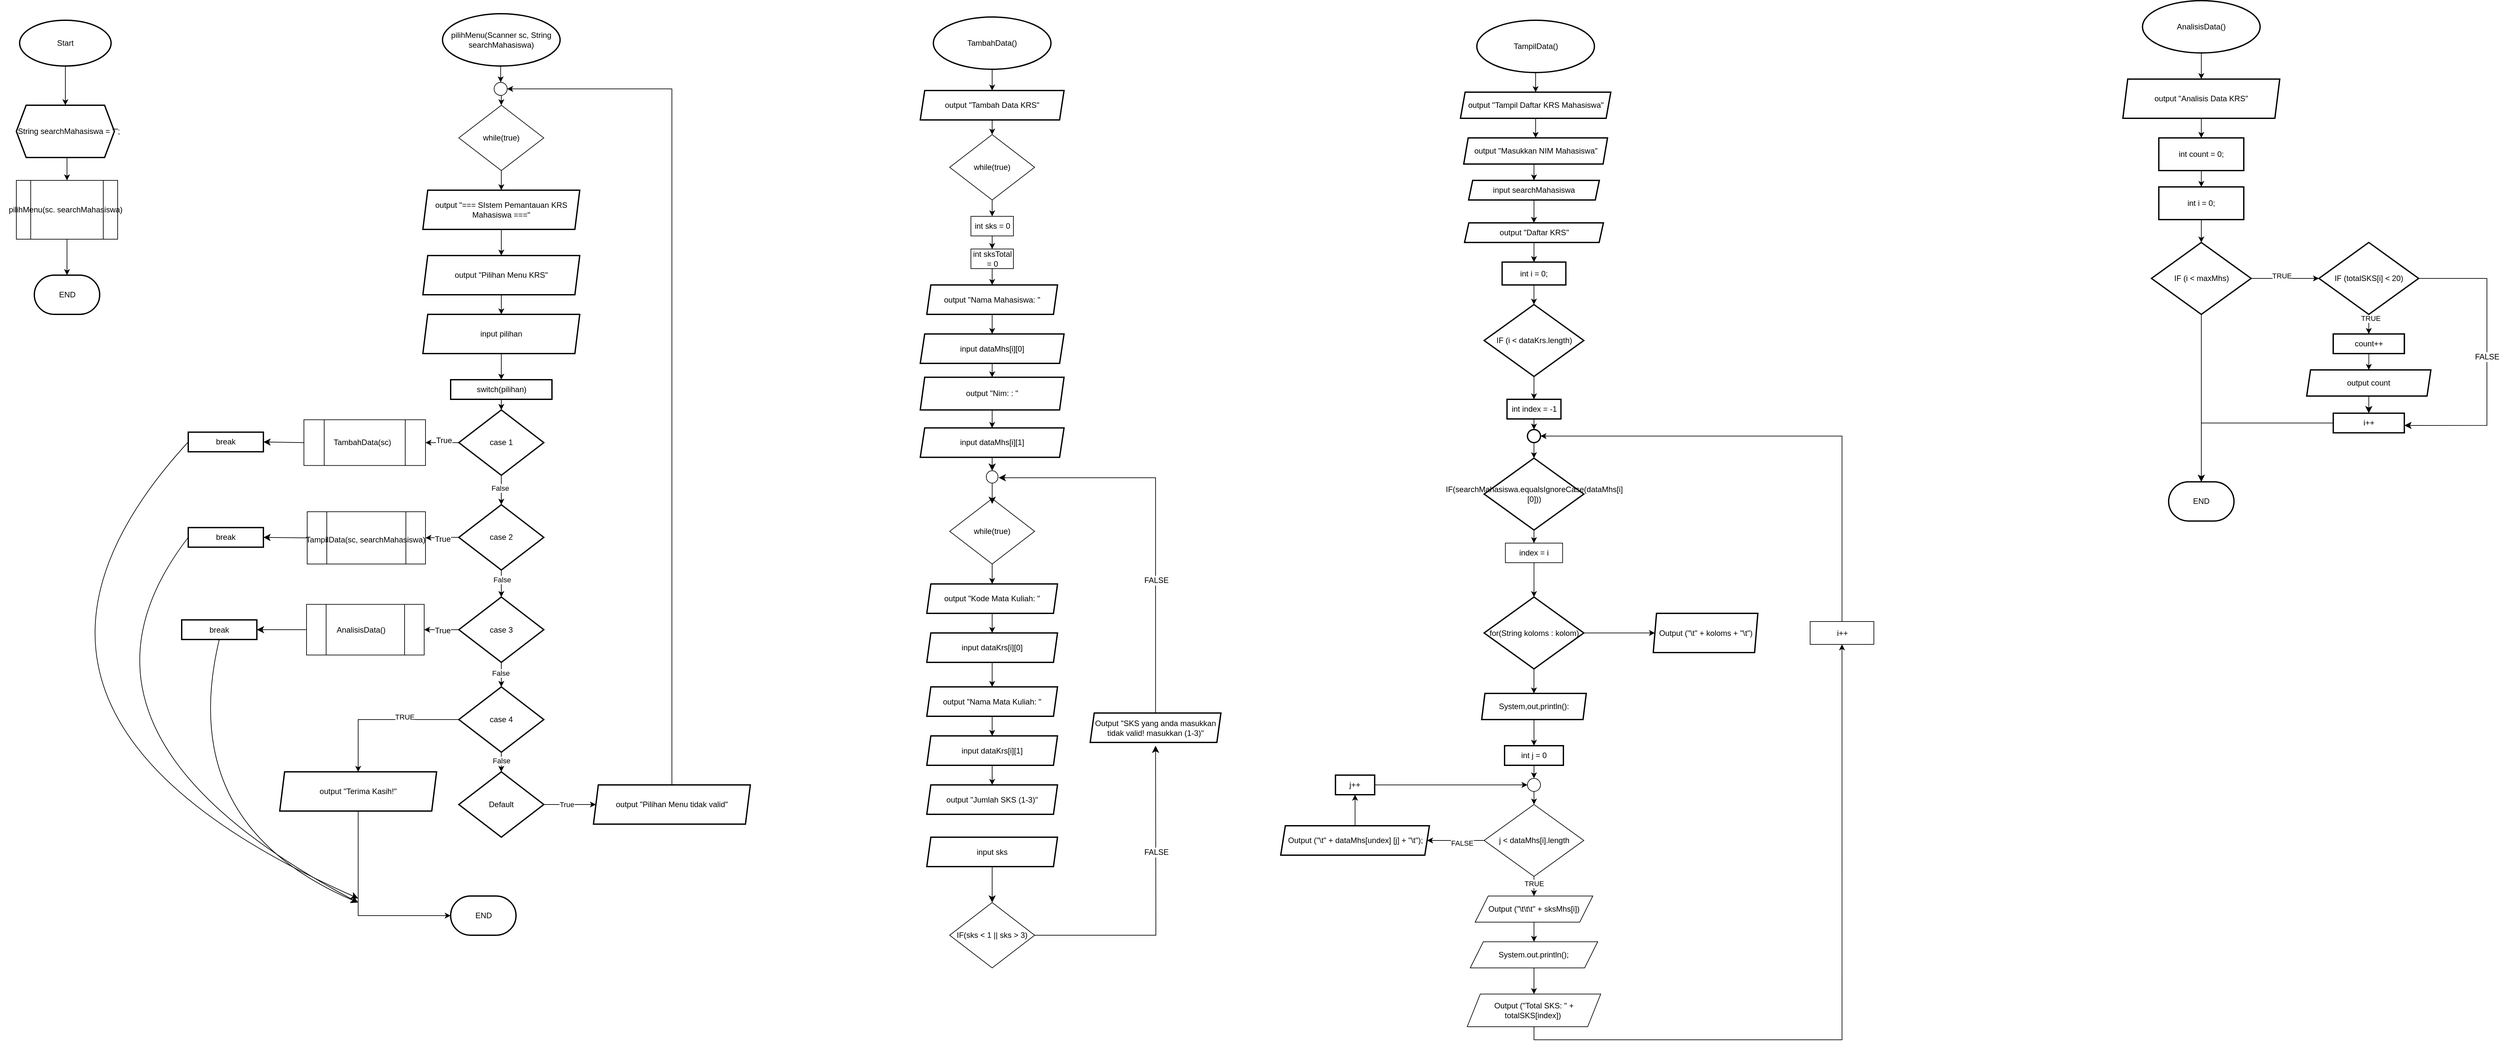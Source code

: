 <mxfile version="25.0.3" pages="2">
  <diagram name="Page-1" id="WmWwFpZ_iw0O8V5TmGVm">
    <mxGraphModel dx="873" dy="1917" grid="1" gridSize="10" guides="1" tooltips="1" connect="1" arrows="1" fold="1" page="1" pageScale="1" pageWidth="4681" pageHeight="3300" math="0" shadow="0">
      <root>
        <mxCell id="0" />
        <mxCell id="1" parent="0" />
        <mxCell id="MVi8cVUKgiiV1papQBs0-2" value="pilihMenu(Scanner sc, String searchMahasiswa)" style="strokeWidth=2;html=1;shape=mxgraph.flowchart.start_1;whiteSpace=wrap;" parent="1" vertex="1">
          <mxGeometry x="1319" y="140" width="180" height="80" as="geometry" />
        </mxCell>
        <mxCell id="9UBLBmkFSBw5mUVlvuhj-89" value="" style="edgeStyle=orthogonalEdgeStyle;rounded=0;orthogonalLoop=1;jettySize=auto;html=1;" parent="1" source="MVi8cVUKgiiV1papQBs0-4" target="MVi8cVUKgiiV1papQBs0-48" edge="1">
          <mxGeometry relative="1" as="geometry" />
        </mxCell>
        <mxCell id="MVi8cVUKgiiV1papQBs0-4" value="TambahData()" style="strokeWidth=2;html=1;shape=mxgraph.flowchart.start_1;whiteSpace=wrap;" parent="1" vertex="1">
          <mxGeometry x="2070" y="145" width="180" height="80" as="geometry" />
        </mxCell>
        <mxCell id="MVi8cVUKgiiV1papQBs0-5" style="edgeStyle=orthogonalEdgeStyle;rounded=0;orthogonalLoop=1;jettySize=auto;html=1;exitX=0.5;exitY=1;exitDx=0;exitDy=0;entryX=0.5;entryY=0;entryDx=0;entryDy=0;" parent="1" source="MVi8cVUKgiiV1papQBs0-6" target="MVi8cVUKgiiV1papQBs0-8" edge="1">
          <mxGeometry relative="1" as="geometry" />
        </mxCell>
        <mxCell id="MVi8cVUKgiiV1papQBs0-6" value="while(true)" style="rhombus;whiteSpace=wrap;html=1;" parent="1" vertex="1">
          <mxGeometry x="1344" y="280" width="130" height="100" as="geometry" />
        </mxCell>
        <mxCell id="MVi8cVUKgiiV1papQBs0-7" style="edgeStyle=orthogonalEdgeStyle;rounded=0;orthogonalLoop=1;jettySize=auto;html=1;exitX=0.5;exitY=1;exitDx=0;exitDy=0;entryX=0.5;entryY=0;entryDx=0;entryDy=0;" parent="1" source="MVi8cVUKgiiV1papQBs0-8" target="MVi8cVUKgiiV1papQBs0-10" edge="1">
          <mxGeometry relative="1" as="geometry" />
        </mxCell>
        <mxCell id="MVi8cVUKgiiV1papQBs0-8" value="output &quot;=== SIstem Pemantauan KRS Mahasiswa ===&quot;" style="shape=parallelogram;html=1;strokeWidth=2;perimeter=parallelogramPerimeter;whiteSpace=wrap;rounded=1;arcSize=0;size=0.031;" parent="1" vertex="1">
          <mxGeometry x="1289" y="410" width="240" height="60" as="geometry" />
        </mxCell>
        <mxCell id="MVi8cVUKgiiV1papQBs0-9" style="edgeStyle=orthogonalEdgeStyle;rounded=0;orthogonalLoop=1;jettySize=auto;html=1;exitX=0.5;exitY=1;exitDx=0;exitDy=0;entryX=0.5;entryY=0;entryDx=0;entryDy=0;" parent="1" source="MVi8cVUKgiiV1papQBs0-10" target="MVi8cVUKgiiV1papQBs0-12" edge="1">
          <mxGeometry relative="1" as="geometry" />
        </mxCell>
        <mxCell id="MVi8cVUKgiiV1papQBs0-10" value="output &quot;Pilihan Menu KRS&quot;" style="shape=parallelogram;html=1;strokeWidth=2;perimeter=parallelogramPerimeter;whiteSpace=wrap;rounded=1;arcSize=0;size=0.031;" parent="1" vertex="1">
          <mxGeometry x="1289" y="510" width="240" height="60" as="geometry" />
        </mxCell>
        <mxCell id="MVi8cVUKgiiV1papQBs0-11" style="edgeStyle=orthogonalEdgeStyle;rounded=0;orthogonalLoop=1;jettySize=auto;html=1;exitX=0.5;exitY=1;exitDx=0;exitDy=0;entryX=0.5;entryY=0;entryDx=0;entryDy=0;" parent="1" source="MVi8cVUKgiiV1papQBs0-12" target="MVi8cVUKgiiV1papQBs0-14" edge="1">
          <mxGeometry relative="1" as="geometry" />
        </mxCell>
        <mxCell id="MVi8cVUKgiiV1papQBs0-12" value="input pilihan" style="shape=parallelogram;html=1;strokeWidth=2;perimeter=parallelogramPerimeter;whiteSpace=wrap;rounded=1;arcSize=0;size=0.031;" parent="1" vertex="1">
          <mxGeometry x="1289" y="600" width="240" height="60" as="geometry" />
        </mxCell>
        <mxCell id="MVi8cVUKgiiV1papQBs0-13" style="edgeStyle=orthogonalEdgeStyle;rounded=0;orthogonalLoop=1;jettySize=auto;html=1;exitX=0.5;exitY=1;exitDx=0;exitDy=0;entryX=0.5;entryY=0;entryDx=0;entryDy=0;" parent="1" source="MVi8cVUKgiiV1papQBs0-14" target="MVi8cVUKgiiV1papQBs0-19" edge="1">
          <mxGeometry relative="1" as="geometry" />
        </mxCell>
        <mxCell id="MVi8cVUKgiiV1papQBs0-14" value="switch(pilihan)" style="shape=parallelogram;html=1;strokeWidth=2;perimeter=parallelogramPerimeter;whiteSpace=wrap;rounded=1;arcSize=0;size=0;" parent="1" vertex="1">
          <mxGeometry x="1331.5" y="700" width="155" height="30" as="geometry" />
        </mxCell>
        <mxCell id="MVi8cVUKgiiV1papQBs0-15" style="edgeStyle=orthogonalEdgeStyle;rounded=0;orthogonalLoop=1;jettySize=auto;html=1;exitX=0.5;exitY=1;exitDx=0;exitDy=0;entryX=0.5;entryY=0;entryDx=0;entryDy=0;" parent="1" source="MVi8cVUKgiiV1papQBs0-19" target="MVi8cVUKgiiV1papQBs0-24" edge="1">
          <mxGeometry relative="1" as="geometry" />
        </mxCell>
        <mxCell id="MVi8cVUKgiiV1papQBs0-16" value="False" style="edgeLabel;html=1;align=center;verticalAlign=middle;resizable=0;points=[];" parent="MVi8cVUKgiiV1papQBs0-15" vertex="1" connectable="0">
          <mxGeometry x="-0.095" y="-2" relative="1" as="geometry">
            <mxPoint y="-1" as="offset" />
          </mxGeometry>
        </mxCell>
        <mxCell id="An7cOaeQkfelgaiPVGqu-54" style="edgeStyle=orthogonalEdgeStyle;rounded=0;orthogonalLoop=1;jettySize=auto;html=1;exitX=0;exitY=0.5;exitDx=0;exitDy=0;entryX=1;entryY=0.5;entryDx=0;entryDy=0;" parent="1" source="MVi8cVUKgiiV1papQBs0-19" target="MVi8cVUKgiiV1papQBs0-37" edge="1">
          <mxGeometry relative="1" as="geometry" />
        </mxCell>
        <mxCell id="SnavFXWCy11FegL9XH4y-15" value="True" style="edgeLabel;html=1;align=center;verticalAlign=middle;resizable=0;points=[];fontSize=12;" vertex="1" connectable="0" parent="An7cOaeQkfelgaiPVGqu-54">
          <mxGeometry x="-0.087" y="-4" relative="1" as="geometry">
            <mxPoint as="offset" />
          </mxGeometry>
        </mxCell>
        <mxCell id="MVi8cVUKgiiV1papQBs0-19" value="case 1" style="strokeWidth=2;rhombus;whiteSpace=wrap;html=1;" parent="1" vertex="1">
          <mxGeometry x="1344" y="746.25" width="130" height="100" as="geometry" />
        </mxCell>
        <mxCell id="MVi8cVUKgiiV1papQBs0-20" style="edgeStyle=orthogonalEdgeStyle;rounded=0;orthogonalLoop=1;jettySize=auto;html=1;exitX=0.5;exitY=1;exitDx=0;exitDy=0;entryX=0.5;entryY=0;entryDx=0;entryDy=0;" parent="1" source="MVi8cVUKgiiV1papQBs0-24" target="MVi8cVUKgiiV1papQBs0-29" edge="1">
          <mxGeometry relative="1" as="geometry" />
        </mxCell>
        <mxCell id="MVi8cVUKgiiV1papQBs0-21" value="False" style="edgeLabel;html=1;align=center;verticalAlign=middle;resizable=0;points=[];" parent="MVi8cVUKgiiV1papQBs0-20" vertex="1" connectable="0">
          <mxGeometry x="-0.381" y="1" relative="1" as="geometry">
            <mxPoint y="1" as="offset" />
          </mxGeometry>
        </mxCell>
        <mxCell id="An7cOaeQkfelgaiPVGqu-53" style="edgeStyle=orthogonalEdgeStyle;rounded=0;orthogonalLoop=1;jettySize=auto;html=1;exitX=0;exitY=0.5;exitDx=0;exitDy=0;entryX=1;entryY=0.5;entryDx=0;entryDy=0;" parent="1" source="MVi8cVUKgiiV1papQBs0-24" target="MVi8cVUKgiiV1papQBs0-38" edge="1">
          <mxGeometry relative="1" as="geometry" />
        </mxCell>
        <mxCell id="SnavFXWCy11FegL9XH4y-13" value="True" style="edgeLabel;html=1;align=center;verticalAlign=middle;resizable=0;points=[];fontSize=12;" vertex="1" connectable="0" parent="An7cOaeQkfelgaiPVGqu-53">
          <mxGeometry x="0.027" y="2" relative="1" as="geometry">
            <mxPoint x="1" as="offset" />
          </mxGeometry>
        </mxCell>
        <mxCell id="MVi8cVUKgiiV1papQBs0-24" value="case 2" style="strokeWidth=2;rhombus;whiteSpace=wrap;html=1;" parent="1" vertex="1">
          <mxGeometry x="1344" y="891.25" width="130" height="100" as="geometry" />
        </mxCell>
        <mxCell id="MVi8cVUKgiiV1papQBs0-25" style="edgeStyle=orthogonalEdgeStyle;rounded=0;orthogonalLoop=1;jettySize=auto;html=1;exitX=0.5;exitY=1;exitDx=0;exitDy=0;entryX=0.5;entryY=0;entryDx=0;entryDy=0;" parent="1" source="MVi8cVUKgiiV1papQBs0-29" target="MVi8cVUKgiiV1papQBs0-33" edge="1">
          <mxGeometry relative="1" as="geometry" />
        </mxCell>
        <mxCell id="MVi8cVUKgiiV1papQBs0-26" value="False" style="edgeLabel;html=1;align=center;verticalAlign=middle;resizable=0;points=[];" parent="MVi8cVUKgiiV1papQBs0-25" vertex="1" connectable="0">
          <mxGeometry x="-0.122" y="-1" relative="1" as="geometry">
            <mxPoint as="offset" />
          </mxGeometry>
        </mxCell>
        <mxCell id="An7cOaeQkfelgaiPVGqu-52" style="edgeStyle=orthogonalEdgeStyle;rounded=0;orthogonalLoop=1;jettySize=auto;html=1;exitX=0;exitY=0.5;exitDx=0;exitDy=0;entryX=1;entryY=0.5;entryDx=0;entryDy=0;" parent="1" source="MVi8cVUKgiiV1papQBs0-29" target="MVi8cVUKgiiV1papQBs0-39" edge="1">
          <mxGeometry relative="1" as="geometry" />
        </mxCell>
        <mxCell id="SnavFXWCy11FegL9XH4y-14" value="True" style="edgeLabel;html=1;align=center;verticalAlign=middle;resizable=0;points=[];fontSize=12;" vertex="1" connectable="0" parent="An7cOaeQkfelgaiPVGqu-52">
          <mxGeometry x="-0.066" y="1" relative="1" as="geometry">
            <mxPoint as="offset" />
          </mxGeometry>
        </mxCell>
        <mxCell id="MVi8cVUKgiiV1papQBs0-29" value="case 3" style="strokeWidth=2;rhombus;whiteSpace=wrap;html=1;" parent="1" vertex="1">
          <mxGeometry x="1344" y="1032.5" width="130" height="100" as="geometry" />
        </mxCell>
        <mxCell id="MVi8cVUKgiiV1papQBs0-30" style="edgeStyle=orthogonalEdgeStyle;rounded=0;orthogonalLoop=1;jettySize=auto;html=1;exitX=0.5;exitY=1;exitDx=0;exitDy=0;entryX=0.5;entryY=0;entryDx=0;entryDy=0;" parent="1" source="MVi8cVUKgiiV1papQBs0-33" target="MVi8cVUKgiiV1papQBs0-36" edge="1">
          <mxGeometry relative="1" as="geometry" />
        </mxCell>
        <mxCell id="MVi8cVUKgiiV1papQBs0-31" value="False" style="edgeLabel;html=1;align=center;verticalAlign=middle;resizable=0;points=[];" parent="MVi8cVUKgiiV1papQBs0-30" vertex="1" connectable="0">
          <mxGeometry x="-0.149" relative="1" as="geometry">
            <mxPoint as="offset" />
          </mxGeometry>
        </mxCell>
        <mxCell id="MVi8cVUKgiiV1papQBs0-32" style="edgeStyle=orthogonalEdgeStyle;rounded=0;orthogonalLoop=1;jettySize=auto;html=1;exitX=0;exitY=0.5;exitDx=0;exitDy=0;entryX=0.5;entryY=0;entryDx=0;entryDy=0;" parent="1" source="MVi8cVUKgiiV1papQBs0-33" target="MVi8cVUKgiiV1papQBs0-44" edge="1">
          <mxGeometry relative="1" as="geometry" />
        </mxCell>
        <mxCell id="An7cOaeQkfelgaiPVGqu-37" value="TRUE" style="edgeLabel;html=1;align=center;verticalAlign=middle;resizable=0;points=[];" parent="MVi8cVUKgiiV1papQBs0-32" vertex="1" connectable="0">
          <mxGeometry x="-0.288" y="-4" relative="1" as="geometry">
            <mxPoint as="offset" />
          </mxGeometry>
        </mxCell>
        <mxCell id="MVi8cVUKgiiV1papQBs0-33" value="case 4" style="strokeWidth=2;rhombus;whiteSpace=wrap;html=1;" parent="1" vertex="1">
          <mxGeometry x="1344" y="1170" width="130" height="100" as="geometry" />
        </mxCell>
        <mxCell id="MVi8cVUKgiiV1papQBs0-34" value="" style="edgeStyle=orthogonalEdgeStyle;rounded=0;orthogonalLoop=1;jettySize=auto;html=1;" parent="1" source="MVi8cVUKgiiV1papQBs0-36" target="MVi8cVUKgiiV1papQBs0-46" edge="1">
          <mxGeometry relative="1" as="geometry" />
        </mxCell>
        <mxCell id="MVi8cVUKgiiV1papQBs0-35" value="True" style="edgeLabel;html=1;align=center;verticalAlign=middle;resizable=0;points=[];" parent="MVi8cVUKgiiV1papQBs0-34" vertex="1" connectable="0">
          <mxGeometry x="-0.097" relative="1" as="geometry">
            <mxPoint x="-1" as="offset" />
          </mxGeometry>
        </mxCell>
        <mxCell id="MVi8cVUKgiiV1papQBs0-36" value="Default" style="strokeWidth=2;rhombus;whiteSpace=wrap;html=1;" parent="1" vertex="1">
          <mxGeometry x="1344" y="1300" width="130" height="100" as="geometry" />
        </mxCell>
        <mxCell id="SnavFXWCy11FegL9XH4y-7" style="edgeStyle=none;curved=1;rounded=0;orthogonalLoop=1;jettySize=auto;html=1;exitX=0;exitY=0.5;exitDx=0;exitDy=0;entryX=1;entryY=0.5;entryDx=0;entryDy=0;fontSize=12;startSize=8;endSize=8;" edge="1" parent="1" source="MVi8cVUKgiiV1papQBs0-37" target="SnavFXWCy11FegL9XH4y-1">
          <mxGeometry relative="1" as="geometry" />
        </mxCell>
        <mxCell id="MVi8cVUKgiiV1papQBs0-37" value="" style="verticalLabelPosition=bottom;verticalAlign=top;html=1;shape=process;whiteSpace=wrap;rounded=1;size=0.167;arcSize=0;" parent="1" vertex="1">
          <mxGeometry x="1107" y="761.25" width="186" height="70" as="geometry" />
        </mxCell>
        <mxCell id="SnavFXWCy11FegL9XH4y-6" style="edgeStyle=none;curved=1;rounded=0;orthogonalLoop=1;jettySize=auto;html=1;exitX=0;exitY=0.5;exitDx=0;exitDy=0;entryX=1;entryY=0.5;entryDx=0;entryDy=0;fontSize=12;startSize=8;endSize=8;" edge="1" parent="1" source="MVi8cVUKgiiV1papQBs0-38" target="SnavFXWCy11FegL9XH4y-2">
          <mxGeometry relative="1" as="geometry" />
        </mxCell>
        <mxCell id="MVi8cVUKgiiV1papQBs0-38" value="" style="verticalLabelPosition=bottom;verticalAlign=top;html=1;shape=process;whiteSpace=wrap;rounded=1;size=0.167;arcSize=0;" parent="1" vertex="1">
          <mxGeometry x="1112" y="902" width="181" height="80" as="geometry" />
        </mxCell>
        <mxCell id="SnavFXWCy11FegL9XH4y-8" style="edgeStyle=none;curved=1;rounded=0;orthogonalLoop=1;jettySize=auto;html=1;exitX=0;exitY=0.5;exitDx=0;exitDy=0;entryX=1;entryY=0.5;entryDx=0;entryDy=0;fontSize=12;startSize=8;endSize=8;" edge="1" parent="1" source="MVi8cVUKgiiV1papQBs0-39" target="SnavFXWCy11FegL9XH4y-3">
          <mxGeometry relative="1" as="geometry" />
        </mxCell>
        <mxCell id="MVi8cVUKgiiV1papQBs0-39" value="" style="verticalLabelPosition=bottom;verticalAlign=top;html=1;shape=process;whiteSpace=wrap;rounded=1;size=0.167;arcSize=0;" parent="1" vertex="1">
          <mxGeometry x="1111" y="1043.75" width="180" height="77.5" as="geometry" />
        </mxCell>
        <mxCell id="MVi8cVUKgiiV1papQBs0-40" value="END" style="strokeWidth=2;html=1;shape=mxgraph.flowchart.terminator;whiteSpace=wrap;" parent="1" vertex="1">
          <mxGeometry x="1331.5" y="1490" width="100" height="60" as="geometry" />
        </mxCell>
        <mxCell id="MVi8cVUKgiiV1papQBs0-41" value="TambahData(sc)" style="text;html=1;align=center;verticalAlign=middle;resizable=0;points=[];autosize=1;strokeColor=none;fillColor=none;" parent="1" vertex="1">
          <mxGeometry x="1141" y="781.25" width="110" height="30" as="geometry" />
        </mxCell>
        <mxCell id="MVi8cVUKgiiV1papQBs0-42" value="TampilData(sc, searchMahasiswa)" style="text;html=1;align=center;verticalAlign=middle;resizable=0;points=[];autosize=1;strokeColor=none;fillColor=none;" parent="1" vertex="1">
          <mxGeometry x="1096" y="930" width="210" height="30" as="geometry" />
        </mxCell>
        <mxCell id="MVi8cVUKgiiV1papQBs0-43" value="AnalisisData()" style="text;html=1;align=center;verticalAlign=middle;resizable=0;points=[];autosize=1;strokeColor=none;fillColor=none;" parent="1" vertex="1">
          <mxGeometry x="1144" y="1067.5" width="100" height="30" as="geometry" />
        </mxCell>
        <mxCell id="MVi8cVUKgiiV1papQBs0-44" value="output &quot;Terima Kasih!&quot;" style="shape=parallelogram;html=1;strokeWidth=2;perimeter=parallelogramPerimeter;whiteSpace=wrap;rounded=1;arcSize=0;size=0.031;" parent="1" vertex="1">
          <mxGeometry x="1070" y="1300" width="240" height="60" as="geometry" />
        </mxCell>
        <mxCell id="MVi8cVUKgiiV1papQBs0-45" style="edgeStyle=orthogonalEdgeStyle;rounded=0;orthogonalLoop=1;jettySize=auto;html=1;exitX=0.5;exitY=1;exitDx=0;exitDy=0;entryX=0;entryY=0.5;entryDx=0;entryDy=0;entryPerimeter=0;" parent="1" source="MVi8cVUKgiiV1papQBs0-44" target="MVi8cVUKgiiV1papQBs0-40" edge="1">
          <mxGeometry relative="1" as="geometry" />
        </mxCell>
        <mxCell id="MVi8cVUKgiiV1papQBs0-46" value="output &quot;Pilihan Menu tidak valid&quot;" style="shape=parallelogram;html=1;strokeWidth=2;perimeter=parallelogramPerimeter;whiteSpace=wrap;rounded=1;arcSize=0;size=0.031;" parent="1" vertex="1">
          <mxGeometry x="1550" y="1320" width="240" height="60" as="geometry" />
        </mxCell>
        <mxCell id="9UBLBmkFSBw5mUVlvuhj-90" style="edgeStyle=orthogonalEdgeStyle;rounded=0;orthogonalLoop=1;jettySize=auto;html=1;entryX=0.5;entryY=0;entryDx=0;entryDy=0;" parent="1" source="MVi8cVUKgiiV1papQBs0-48" target="MVi8cVUKgiiV1papQBs0-50" edge="1">
          <mxGeometry relative="1" as="geometry" />
        </mxCell>
        <mxCell id="MVi8cVUKgiiV1papQBs0-48" value="output &quot;Tambah Data KRS&quot;" style="shape=parallelogram;html=1;strokeWidth=2;perimeter=parallelogramPerimeter;whiteSpace=wrap;rounded=1;arcSize=0;size=0.031;" parent="1" vertex="1">
          <mxGeometry x="2050" y="257.5" width="220" height="45" as="geometry" />
        </mxCell>
        <mxCell id="An7cOaeQkfelgaiPVGqu-2" value="" style="edgeStyle=orthogonalEdgeStyle;rounded=0;orthogonalLoop=1;jettySize=auto;html=1;" parent="1" source="MVi8cVUKgiiV1papQBs0-50" target="An7cOaeQkfelgaiPVGqu-1" edge="1">
          <mxGeometry relative="1" as="geometry" />
        </mxCell>
        <mxCell id="MVi8cVUKgiiV1papQBs0-50" value="while(true)" style="rhombus;whiteSpace=wrap;html=1;" parent="1" vertex="1">
          <mxGeometry x="2095" y="325" width="130" height="100" as="geometry" />
        </mxCell>
        <mxCell id="MVi8cVUKgiiV1papQBs0-52" value="" style="edgeStyle=orthogonalEdgeStyle;rounded=0;orthogonalLoop=1;jettySize=auto;html=1;" parent="1" source="MVi8cVUKgiiV1papQBs0-53" target="MVi8cVUKgiiV1papQBs0-77" edge="1">
          <mxGeometry relative="1" as="geometry" />
        </mxCell>
        <mxCell id="MVi8cVUKgiiV1papQBs0-53" value="TampilData()" style="strokeWidth=2;html=1;shape=mxgraph.flowchart.start_1;whiteSpace=wrap;" parent="1" vertex="1">
          <mxGeometry x="2901.5" y="150" width="180" height="80" as="geometry" />
        </mxCell>
        <mxCell id="MVi8cVUKgiiV1papQBs0-54" value="" style="edgeStyle=orthogonalEdgeStyle;rounded=0;orthogonalLoop=1;jettySize=auto;html=1;" parent="1" source="MVi8cVUKgiiV1papQBs0-55" target="MVi8cVUKgiiV1papQBs0-57" edge="1">
          <mxGeometry relative="1" as="geometry" />
        </mxCell>
        <mxCell id="MVi8cVUKgiiV1papQBs0-55" value="AnalisisData()" style="strokeWidth=2;html=1;shape=mxgraph.flowchart.start_1;whiteSpace=wrap;" parent="1" vertex="1">
          <mxGeometry x="3920" y="120" width="180" height="80" as="geometry" />
        </mxCell>
        <mxCell id="MVi8cVUKgiiV1papQBs0-56" style="edgeStyle=orthogonalEdgeStyle;rounded=0;orthogonalLoop=1;jettySize=auto;html=1;exitX=0.5;exitY=1;exitDx=0;exitDy=0;entryX=0.5;entryY=0;entryDx=0;entryDy=0;" parent="1" source="MVi8cVUKgiiV1papQBs0-57" target="MVi8cVUKgiiV1papQBs0-59" edge="1">
          <mxGeometry relative="1" as="geometry" />
        </mxCell>
        <mxCell id="MVi8cVUKgiiV1papQBs0-57" value="output &quot;Analisis Data KRS&quot;" style="shape=parallelogram;html=1;strokeWidth=2;perimeter=parallelogramPerimeter;whiteSpace=wrap;rounded=1;arcSize=0;size=0.031;" parent="1" vertex="1">
          <mxGeometry x="3890" y="240" width="240" height="60" as="geometry" />
        </mxCell>
        <mxCell id="MVi8cVUKgiiV1papQBs0-58" style="edgeStyle=orthogonalEdgeStyle;rounded=0;orthogonalLoop=1;jettySize=auto;html=1;exitX=0.5;exitY=1;exitDx=0;exitDy=0;entryX=0.5;entryY=0;entryDx=0;entryDy=0;" parent="1" source="MVi8cVUKgiiV1papQBs0-59" target="MVi8cVUKgiiV1papQBs0-61" edge="1">
          <mxGeometry relative="1" as="geometry" />
        </mxCell>
        <mxCell id="MVi8cVUKgiiV1papQBs0-59" value="int count = 0;" style="shape=parallelogram;html=1;strokeWidth=2;perimeter=parallelogramPerimeter;whiteSpace=wrap;rounded=1;arcSize=0;size=0;" parent="1" vertex="1">
          <mxGeometry x="3945" y="330" width="130" height="50" as="geometry" />
        </mxCell>
        <mxCell id="MVi8cVUKgiiV1papQBs0-60" style="edgeStyle=orthogonalEdgeStyle;rounded=0;orthogonalLoop=1;jettySize=auto;html=1;exitX=0.5;exitY=1;exitDx=0;exitDy=0;entryX=0.5;entryY=0;entryDx=0;entryDy=0;" parent="1" source="MVi8cVUKgiiV1papQBs0-61" target="MVi8cVUKgiiV1papQBs0-64" edge="1">
          <mxGeometry relative="1" as="geometry" />
        </mxCell>
        <mxCell id="MVi8cVUKgiiV1papQBs0-61" value="int i = 0;" style="shape=parallelogram;html=1;strokeWidth=2;perimeter=parallelogramPerimeter;whiteSpace=wrap;rounded=1;arcSize=0;size=0;" parent="1" vertex="1">
          <mxGeometry x="3945" y="405" width="130" height="50" as="geometry" />
        </mxCell>
        <mxCell id="MVi8cVUKgiiV1papQBs0-62" style="edgeStyle=orthogonalEdgeStyle;rounded=0;orthogonalLoop=1;jettySize=auto;html=1;exitX=1;exitY=0.5;exitDx=0;exitDy=0;entryX=0;entryY=0.5;entryDx=0;entryDy=0;" parent="1" source="MVi8cVUKgiiV1papQBs0-64" target="MVi8cVUKgiiV1papQBs0-69" edge="1">
          <mxGeometry relative="1" as="geometry" />
        </mxCell>
        <mxCell id="MVi8cVUKgiiV1papQBs0-63" value="TRUE" style="edgeLabel;html=1;align=center;verticalAlign=middle;resizable=0;points=[];" parent="MVi8cVUKgiiV1papQBs0-62" vertex="1" connectable="0">
          <mxGeometry x="-0.123" y="4" relative="1" as="geometry">
            <mxPoint x="1" as="offset" />
          </mxGeometry>
        </mxCell>
        <mxCell id="MVi8cVUKgiiV1papQBs0-64" value="IF (i &amp;lt; maxMhs)" style="strokeWidth=2;rhombus;whiteSpace=wrap;html=1;" parent="1" vertex="1">
          <mxGeometry x="3933.75" y="490" width="152.5" height="110" as="geometry" />
        </mxCell>
        <mxCell id="MVi8cVUKgiiV1papQBs0-65" style="edgeStyle=orthogonalEdgeStyle;rounded=0;orthogonalLoop=1;jettySize=auto;html=1;exitX=0.5;exitY=1;exitDx=0;exitDy=0;entryX=0.5;entryY=0;entryDx=0;entryDy=0;" parent="1" source="MVi8cVUKgiiV1papQBs0-69" target="MVi8cVUKgiiV1papQBs0-71" edge="1">
          <mxGeometry relative="1" as="geometry" />
        </mxCell>
        <mxCell id="MVi8cVUKgiiV1papQBs0-66" value="TRUE" style="edgeLabel;html=1;align=center;verticalAlign=middle;resizable=0;points=[];" parent="MVi8cVUKgiiV1papQBs0-65" vertex="1" connectable="0">
          <mxGeometry x="-0.6" y="2" relative="1" as="geometry">
            <mxPoint as="offset" />
          </mxGeometry>
        </mxCell>
        <mxCell id="MVi8cVUKgiiV1papQBs0-107" style="edgeStyle=orthogonalEdgeStyle;rounded=0;orthogonalLoop=1;jettySize=auto;html=1;exitX=1;exitY=0.5;exitDx=0;exitDy=0;entryX=1;entryY=0.75;entryDx=0;entryDy=0;fontSize=12;startSize=8;endSize=8;" parent="1" source="MVi8cVUKgiiV1papQBs0-69" edge="1">
          <mxGeometry relative="1" as="geometry">
            <mxPoint x="4342.5" y="541.19" as="sourcePoint" />
            <mxPoint x="4320.63" y="769.94" as="targetPoint" />
            <Array as="points">
              <mxPoint x="4447" y="545" />
              <mxPoint x="4447" y="770" />
            </Array>
          </mxGeometry>
        </mxCell>
        <mxCell id="MVi8cVUKgiiV1papQBs0-108" value="FALSE" style="edgeLabel;html=1;align=center;verticalAlign=middle;resizable=0;points=[];fontSize=12;" parent="MVi8cVUKgiiV1papQBs0-107" vertex="1" connectable="0">
          <mxGeometry x="-0.015" relative="1" as="geometry">
            <mxPoint as="offset" />
          </mxGeometry>
        </mxCell>
        <mxCell id="MVi8cVUKgiiV1papQBs0-69" value="IF (totalSKS[i] &amp;lt; 20)" style="strokeWidth=2;rhombus;whiteSpace=wrap;html=1;" parent="1" vertex="1">
          <mxGeometry x="4190" y="490" width="152.5" height="110" as="geometry" />
        </mxCell>
        <mxCell id="MVi8cVUKgiiV1papQBs0-70" value="" style="edgeStyle=orthogonalEdgeStyle;rounded=0;orthogonalLoop=1;jettySize=auto;html=1;" parent="1" source="MVi8cVUKgiiV1papQBs0-71" target="MVi8cVUKgiiV1papQBs0-73" edge="1">
          <mxGeometry relative="1" as="geometry" />
        </mxCell>
        <mxCell id="MVi8cVUKgiiV1papQBs0-71" value="count++" style="shape=parallelogram;html=1;strokeWidth=2;perimeter=parallelogramPerimeter;whiteSpace=wrap;rounded=1;arcSize=0;size=0;" parent="1" vertex="1">
          <mxGeometry x="4211.88" y="630" width="108.75" height="30" as="geometry" />
        </mxCell>
        <mxCell id="MVi8cVUKgiiV1papQBs0-93" style="edgeStyle=none;curved=1;rounded=0;orthogonalLoop=1;jettySize=auto;html=1;exitX=0.5;exitY=1;exitDx=0;exitDy=0;entryX=0.5;entryY=0;entryDx=0;entryDy=0;fontSize=12;startSize=8;endSize=8;" parent="1" source="MVi8cVUKgiiV1papQBs0-73" target="MVi8cVUKgiiV1papQBs0-92" edge="1">
          <mxGeometry relative="1" as="geometry" />
        </mxCell>
        <mxCell id="MVi8cVUKgiiV1papQBs0-73" value="output count" style="shape=parallelogram;html=1;strokeWidth=2;perimeter=parallelogramPerimeter;whiteSpace=wrap;rounded=1;arcSize=0;size=0.031;" parent="1" vertex="1">
          <mxGeometry x="4171.25" y="685" width="190" height="40" as="geometry" />
        </mxCell>
        <mxCell id="MVi8cVUKgiiV1papQBs0-74" value="END" style="strokeWidth=2;html=1;shape=mxgraph.flowchart.terminator;whiteSpace=wrap;" parent="1" vertex="1">
          <mxGeometry x="3960" y="856.25" width="100" height="60" as="geometry" />
        </mxCell>
        <mxCell id="MVi8cVUKgiiV1papQBs0-75" style="edgeStyle=orthogonalEdgeStyle;rounded=0;orthogonalLoop=1;jettySize=auto;html=1;exitX=0.5;exitY=1;exitDx=0;exitDy=0;entryX=0.5;entryY=0;entryDx=0;entryDy=0;entryPerimeter=0;" parent="1" source="MVi8cVUKgiiV1papQBs0-64" target="MVi8cVUKgiiV1papQBs0-74" edge="1">
          <mxGeometry relative="1" as="geometry" />
        </mxCell>
        <mxCell id="MVi8cVUKgiiV1papQBs0-76" style="edgeStyle=orthogonalEdgeStyle;rounded=0;orthogonalLoop=1;jettySize=auto;html=1;exitX=0.5;exitY=1;exitDx=0;exitDy=0;entryX=0.5;entryY=0;entryDx=0;entryDy=0;" parent="1" source="MVi8cVUKgiiV1papQBs0-77" target="MVi8cVUKgiiV1papQBs0-79" edge="1">
          <mxGeometry relative="1" as="geometry" />
        </mxCell>
        <mxCell id="MVi8cVUKgiiV1papQBs0-77" value="output &quot;Tampil Daftar KRS Mahasiswa&quot;" style="shape=parallelogram;html=1;strokeWidth=2;perimeter=parallelogramPerimeter;whiteSpace=wrap;rounded=1;arcSize=0;size=0.031;" parent="1" vertex="1">
          <mxGeometry x="2876.5" y="260" width="230" height="40" as="geometry" />
        </mxCell>
        <mxCell id="MVi8cVUKgiiV1papQBs0-78" style="edgeStyle=orthogonalEdgeStyle;rounded=0;orthogonalLoop=1;jettySize=auto;html=1;exitX=0.5;exitY=1;exitDx=0;exitDy=0;entryX=0.5;entryY=0;entryDx=0;entryDy=0;" parent="1" source="MVi8cVUKgiiV1papQBs0-79" target="MVi8cVUKgiiV1papQBs0-81" edge="1">
          <mxGeometry relative="1" as="geometry" />
        </mxCell>
        <mxCell id="MVi8cVUKgiiV1papQBs0-79" value="output &quot;Masukkan NIM Mahasiswa&quot;" style="shape=parallelogram;html=1;strokeWidth=2;perimeter=parallelogramPerimeter;whiteSpace=wrap;rounded=1;arcSize=0;size=0.031;" parent="1" vertex="1">
          <mxGeometry x="2881.5" y="330" width="220" height="40" as="geometry" />
        </mxCell>
        <mxCell id="MVi8cVUKgiiV1papQBs0-80" value="" style="edgeStyle=orthogonalEdgeStyle;rounded=0;orthogonalLoop=1;jettySize=auto;html=1;" parent="1" source="MVi8cVUKgiiV1papQBs0-81" target="MVi8cVUKgiiV1papQBs0-83" edge="1">
          <mxGeometry relative="1" as="geometry" />
        </mxCell>
        <mxCell id="MVi8cVUKgiiV1papQBs0-81" value="input searchMahasiswa" style="shape=parallelogram;html=1;strokeWidth=2;perimeter=parallelogramPerimeter;whiteSpace=wrap;rounded=1;arcSize=0;size=0.031;" parent="1" vertex="1">
          <mxGeometry x="2888.99" y="395" width="200" height="30" as="geometry" />
        </mxCell>
        <mxCell id="MVi8cVUKgiiV1papQBs0-82" style="edgeStyle=orthogonalEdgeStyle;rounded=0;orthogonalLoop=1;jettySize=auto;html=1;exitX=0.5;exitY=1;exitDx=0;exitDy=0;entryX=0.5;entryY=0;entryDx=0;entryDy=0;" parent="1" source="MVi8cVUKgiiV1papQBs0-83" target="MVi8cVUKgiiV1papQBs0-84" edge="1">
          <mxGeometry relative="1" as="geometry" />
        </mxCell>
        <mxCell id="MVi8cVUKgiiV1papQBs0-83" value="output &quot;Daftar KRS&quot;" style="shape=parallelogram;html=1;strokeWidth=2;perimeter=parallelogramPerimeter;whiteSpace=wrap;rounded=1;arcSize=0;size=0.031;" parent="1" vertex="1">
          <mxGeometry x="2882.73" y="460" width="212.51" height="30" as="geometry" />
        </mxCell>
        <mxCell id="9UBLBmkFSBw5mUVlvuhj-63" value="" style="edgeStyle=orthogonalEdgeStyle;rounded=0;orthogonalLoop=1;jettySize=auto;html=1;" parent="1" source="MVi8cVUKgiiV1papQBs0-84" target="MVi8cVUKgiiV1papQBs0-110" edge="1">
          <mxGeometry relative="1" as="geometry" />
        </mxCell>
        <mxCell id="MVi8cVUKgiiV1papQBs0-84" value="int i = 0;" style="shape=parallelogram;html=1;strokeWidth=2;perimeter=parallelogramPerimeter;whiteSpace=wrap;rounded=1;arcSize=0;size=0;" parent="1" vertex="1">
          <mxGeometry x="2940.24" y="520" width="97.5" height="35" as="geometry" />
        </mxCell>
        <mxCell id="MVi8cVUKgiiV1papQBs0-91" value="count++" style="shape=parallelogram;html=1;strokeWidth=2;perimeter=parallelogramPerimeter;whiteSpace=wrap;rounded=1;arcSize=0;size=0;" parent="1" vertex="1">
          <mxGeometry x="4211.88" y="630" width="108.75" height="30" as="geometry" />
        </mxCell>
        <mxCell id="MVi8cVUKgiiV1papQBs0-92" value="i++" style="shape=parallelogram;html=1;strokeWidth=2;perimeter=parallelogramPerimeter;whiteSpace=wrap;rounded=1;arcSize=0;size=0;" parent="1" vertex="1">
          <mxGeometry x="4211.88" y="751.25" width="108.75" height="30" as="geometry" />
        </mxCell>
        <mxCell id="MVi8cVUKgiiV1papQBs0-109" style="edgeStyle=orthogonalEdgeStyle;rounded=0;orthogonalLoop=1;jettySize=auto;html=1;exitX=0;exitY=0.5;exitDx=0;exitDy=0;entryX=0.5;entryY=0;entryDx=0;entryDy=0;entryPerimeter=0;fontSize=12;startSize=8;endSize=8;" parent="1" source="MVi8cVUKgiiV1papQBs0-92" target="MVi8cVUKgiiV1papQBs0-74" edge="1">
          <mxGeometry relative="1" as="geometry" />
        </mxCell>
        <mxCell id="9UBLBmkFSBw5mUVlvuhj-64" style="edgeStyle=orthogonalEdgeStyle;rounded=0;orthogonalLoop=1;jettySize=auto;html=1;exitX=0.5;exitY=1;exitDx=0;exitDy=0;entryX=0.5;entryY=0;entryDx=0;entryDy=0;" parent="1" source="MVi8cVUKgiiV1papQBs0-110" target="9UBLBmkFSBw5mUVlvuhj-2" edge="1">
          <mxGeometry relative="1" as="geometry" />
        </mxCell>
        <mxCell id="MVi8cVUKgiiV1papQBs0-110" value="IF (i &amp;lt; dataKrs.length)" style="strokeWidth=2;rhombus;whiteSpace=wrap;html=1;" parent="1" vertex="1">
          <mxGeometry x="2912.74" y="585" width="152.5" height="110" as="geometry" />
        </mxCell>
        <mxCell id="9UBLBmkFSBw5mUVlvuhj-2" value="int index = -1" style="strokeWidth=2;whiteSpace=wrap;html=1;" parent="1" vertex="1">
          <mxGeometry x="2947.73" y="730" width="82.51" height="30" as="geometry" />
        </mxCell>
        <mxCell id="9UBLBmkFSBw5mUVlvuhj-12" value="" style="edgeStyle=orthogonalEdgeStyle;rounded=0;orthogonalLoop=1;jettySize=auto;html=1;" parent="1" source="9UBLBmkFSBw5mUVlvuhj-8" target="9UBLBmkFSBw5mUVlvuhj-11" edge="1">
          <mxGeometry relative="1" as="geometry" />
        </mxCell>
        <mxCell id="9UBLBmkFSBw5mUVlvuhj-8" value="IF(searchMahasiswa.equalsIgnoreCase(dataMhs[i][0]))" style="strokeWidth=2;rhombus;whiteSpace=wrap;html=1;" parent="1" vertex="1">
          <mxGeometry x="2912.74" y="820" width="152.5" height="110" as="geometry" />
        </mxCell>
        <mxCell id="9UBLBmkFSBw5mUVlvuhj-16" value="" style="edgeStyle=orthogonalEdgeStyle;rounded=0;orthogonalLoop=1;jettySize=auto;html=1;" parent="1" source="9UBLBmkFSBw5mUVlvuhj-11" target="9UBLBmkFSBw5mUVlvuhj-15" edge="1">
          <mxGeometry relative="1" as="geometry" />
        </mxCell>
        <mxCell id="9UBLBmkFSBw5mUVlvuhj-11" value="index = i" style="whiteSpace=wrap;html=1;" parent="1" vertex="1">
          <mxGeometry x="2945.23" y="950" width="87.51" height="30" as="geometry" />
        </mxCell>
        <mxCell id="9UBLBmkFSBw5mUVlvuhj-20" value="" style="edgeStyle=orthogonalEdgeStyle;rounded=0;orthogonalLoop=1;jettySize=auto;html=1;" parent="1" source="9UBLBmkFSBw5mUVlvuhj-15" target="9UBLBmkFSBw5mUVlvuhj-19" edge="1">
          <mxGeometry relative="1" as="geometry" />
        </mxCell>
        <mxCell id="9UBLBmkFSBw5mUVlvuhj-28" value="" style="edgeStyle=orthogonalEdgeStyle;rounded=0;orthogonalLoop=1;jettySize=auto;html=1;" parent="1" source="9UBLBmkFSBw5mUVlvuhj-15" target="9UBLBmkFSBw5mUVlvuhj-27" edge="1">
          <mxGeometry relative="1" as="geometry" />
        </mxCell>
        <mxCell id="9UBLBmkFSBw5mUVlvuhj-15" value="for(String koloms : kolom)" style="strokeWidth=2;rhombus;whiteSpace=wrap;html=1;" parent="1" vertex="1">
          <mxGeometry x="2912.74" y="1032.5" width="152.5" height="110" as="geometry" />
        </mxCell>
        <mxCell id="9UBLBmkFSBw5mUVlvuhj-19" value="Output (&quot;\t&quot; + koloms + &quot;\t&quot;)" style="shape=parallelogram;html=1;strokeWidth=2;perimeter=parallelogramPerimeter;whiteSpace=wrap;rounded=1;arcSize=0;size=0.031;" parent="1" vertex="1">
          <mxGeometry x="3171.5" y="1057.5" width="160" height="60" as="geometry" />
        </mxCell>
        <mxCell id="9UBLBmkFSBw5mUVlvuhj-30" value="" style="edgeStyle=orthogonalEdgeStyle;rounded=0;orthogonalLoop=1;jettySize=auto;html=1;" parent="1" source="9UBLBmkFSBw5mUVlvuhj-27" target="9UBLBmkFSBw5mUVlvuhj-29" edge="1">
          <mxGeometry relative="1" as="geometry" />
        </mxCell>
        <mxCell id="9UBLBmkFSBw5mUVlvuhj-27" value="System,out,println():" style="shape=parallelogram;html=1;strokeWidth=2;perimeter=parallelogramPerimeter;whiteSpace=wrap;rounded=1;arcSize=0;size=0.031;" parent="1" vertex="1">
          <mxGeometry x="2908.99" y="1180" width="160" height="40" as="geometry" />
        </mxCell>
        <mxCell id="9UBLBmkFSBw5mUVlvuhj-29" value="int j = 0" style="whiteSpace=wrap;html=1;strokeWidth=2;rounded=1;arcSize=0;" parent="1" vertex="1">
          <mxGeometry x="2943.99" y="1260" width="90" height="30" as="geometry" />
        </mxCell>
        <mxCell id="9UBLBmkFSBw5mUVlvuhj-56" value="" style="edgeStyle=orthogonalEdgeStyle;rounded=0;orthogonalLoop=1;jettySize=auto;html=1;" parent="1" source="9UBLBmkFSBw5mUVlvuhj-31" target="9UBLBmkFSBw5mUVlvuhj-55" edge="1">
          <mxGeometry relative="1" as="geometry" />
        </mxCell>
        <mxCell id="9UBLBmkFSBw5mUVlvuhj-88" value="TRUE" style="edgeLabel;html=1;align=center;verticalAlign=middle;resizable=0;points=[];" parent="9UBLBmkFSBw5mUVlvuhj-56" vertex="1" connectable="0">
          <mxGeometry x="-0.306" relative="1" as="geometry">
            <mxPoint as="offset" />
          </mxGeometry>
        </mxCell>
        <mxCell id="9UBLBmkFSBw5mUVlvuhj-66" style="edgeStyle=orthogonalEdgeStyle;rounded=0;orthogonalLoop=1;jettySize=auto;html=1;exitX=0;exitY=0.5;exitDx=0;exitDy=0;entryX=1;entryY=0.5;entryDx=0;entryDy=0;" parent="1" source="9UBLBmkFSBw5mUVlvuhj-31" target="9UBLBmkFSBw5mUVlvuhj-33" edge="1">
          <mxGeometry relative="1" as="geometry" />
        </mxCell>
        <mxCell id="9UBLBmkFSBw5mUVlvuhj-87" value="FALSE" style="edgeLabel;html=1;align=center;verticalAlign=middle;resizable=0;points=[];" parent="9UBLBmkFSBw5mUVlvuhj-66" vertex="1" connectable="0">
          <mxGeometry x="-0.22" y="4" relative="1" as="geometry">
            <mxPoint as="offset" />
          </mxGeometry>
        </mxCell>
        <mxCell id="9UBLBmkFSBw5mUVlvuhj-31" value="j &amp;lt; dataMhs[i].length" style="rhombus;whiteSpace=wrap;html=1;" parent="1" vertex="1">
          <mxGeometry x="2912.73" y="1350" width="152.5" height="110" as="geometry" />
        </mxCell>
        <mxCell id="9UBLBmkFSBw5mUVlvuhj-68" style="edgeStyle=orthogonalEdgeStyle;rounded=0;orthogonalLoop=1;jettySize=auto;html=1;exitX=0.5;exitY=0;exitDx=0;exitDy=0;entryX=0.5;entryY=1;entryDx=0;entryDy=0;" parent="1" source="9UBLBmkFSBw5mUVlvuhj-33" target="9UBLBmkFSBw5mUVlvuhj-35" edge="1">
          <mxGeometry relative="1" as="geometry" />
        </mxCell>
        <mxCell id="9UBLBmkFSBw5mUVlvuhj-33" value="Output (&quot;\t&quot; + dataMhs[undex] [j] + &quot;\t&quot;);" style="shape=parallelogram;html=1;strokeWidth=2;perimeter=parallelogramPerimeter;whiteSpace=wrap;rounded=1;arcSize=0;size=0.031;" parent="1" vertex="1">
          <mxGeometry x="2601.5" y="1382.5" width="227.5" height="45" as="geometry" />
        </mxCell>
        <mxCell id="9UBLBmkFSBw5mUVlvuhj-35" value="j++" style="whiteSpace=wrap;html=1;strokeWidth=2;rounded=1;arcSize=0;" parent="1" vertex="1">
          <mxGeometry x="2685.25" y="1305" width="60" height="30" as="geometry" />
        </mxCell>
        <mxCell id="9UBLBmkFSBw5mUVlvuhj-39" value="i++" style="whiteSpace=wrap;html=1;" parent="1" vertex="1">
          <mxGeometry x="3411.5" y="1070" width="97.5" height="35" as="geometry" />
        </mxCell>
        <mxCell id="9UBLBmkFSBw5mUVlvuhj-59" value="" style="edgeStyle=orthogonalEdgeStyle;rounded=0;orthogonalLoop=1;jettySize=auto;html=1;" parent="1" source="9UBLBmkFSBw5mUVlvuhj-55" target="9UBLBmkFSBw5mUVlvuhj-58" edge="1">
          <mxGeometry relative="1" as="geometry" />
        </mxCell>
        <mxCell id="9UBLBmkFSBw5mUVlvuhj-55" value="Output (&quot;\t\t\t&quot; + sksMhs[i])" style="shape=parallelogram;perimeter=parallelogramPerimeter;whiteSpace=wrap;html=1;fixedSize=1;" parent="1" vertex="1">
          <mxGeometry x="2898.99" y="1490" width="180" height="40" as="geometry" />
        </mxCell>
        <mxCell id="9UBLBmkFSBw5mUVlvuhj-62" value="" style="edgeStyle=orthogonalEdgeStyle;rounded=0;orthogonalLoop=1;jettySize=auto;html=1;" parent="1" source="9UBLBmkFSBw5mUVlvuhj-58" target="9UBLBmkFSBw5mUVlvuhj-61" edge="1">
          <mxGeometry relative="1" as="geometry" />
        </mxCell>
        <mxCell id="9UBLBmkFSBw5mUVlvuhj-58" value="System.out.println();" style="shape=parallelogram;perimeter=parallelogramPerimeter;whiteSpace=wrap;html=1;fixedSize=1;" parent="1" vertex="1">
          <mxGeometry x="2891.49" y="1560" width="195" height="40" as="geometry" />
        </mxCell>
        <mxCell id="9UBLBmkFSBw5mUVlvuhj-76" style="edgeStyle=orthogonalEdgeStyle;rounded=0;orthogonalLoop=1;jettySize=auto;html=1;exitX=0.5;exitY=1;exitDx=0;exitDy=0;entryX=0.5;entryY=1;entryDx=0;entryDy=0;" parent="1" source="9UBLBmkFSBw5mUVlvuhj-61" target="9UBLBmkFSBw5mUVlvuhj-39" edge="1">
          <mxGeometry relative="1" as="geometry" />
        </mxCell>
        <mxCell id="9UBLBmkFSBw5mUVlvuhj-61" value="Output (&quot;Total SKS: &quot; + totalSKS[index])&amp;nbsp;" style="shape=parallelogram;perimeter=parallelogramPerimeter;whiteSpace=wrap;html=1;fixedSize=1;" parent="1" vertex="1">
          <mxGeometry x="2886.84" y="1640" width="204.29" height="50" as="geometry" />
        </mxCell>
        <mxCell id="9UBLBmkFSBw5mUVlvuhj-72" style="edgeStyle=orthogonalEdgeStyle;rounded=0;orthogonalLoop=1;jettySize=auto;html=1;exitX=0.5;exitY=1;exitDx=0;exitDy=0;exitPerimeter=0;" parent="1" source="9UBLBmkFSBw5mUVlvuhj-70" target="9UBLBmkFSBw5mUVlvuhj-31" edge="1">
          <mxGeometry relative="1" as="geometry" />
        </mxCell>
        <mxCell id="9UBLBmkFSBw5mUVlvuhj-70" value="" style="verticalLabelPosition=bottom;verticalAlign=top;html=1;shape=mxgraph.flowchart.on-page_reference;" parent="1" vertex="1">
          <mxGeometry x="2978.99" y="1310" width="20" height="20" as="geometry" />
        </mxCell>
        <mxCell id="9UBLBmkFSBw5mUVlvuhj-74" style="edgeStyle=orthogonalEdgeStyle;rounded=0;orthogonalLoop=1;jettySize=auto;html=1;exitX=0.5;exitY=1;exitDx=0;exitDy=0;entryX=0.5;entryY=0;entryDx=0;entryDy=0;entryPerimeter=0;" parent="1" source="9UBLBmkFSBw5mUVlvuhj-29" target="9UBLBmkFSBw5mUVlvuhj-70" edge="1">
          <mxGeometry relative="1" as="geometry" />
        </mxCell>
        <mxCell id="9UBLBmkFSBw5mUVlvuhj-75" style="edgeStyle=orthogonalEdgeStyle;rounded=0;orthogonalLoop=1;jettySize=auto;html=1;exitX=1;exitY=0.5;exitDx=0;exitDy=0;entryX=0;entryY=0.5;entryDx=0;entryDy=0;entryPerimeter=0;" parent="1" source="9UBLBmkFSBw5mUVlvuhj-35" target="9UBLBmkFSBw5mUVlvuhj-70" edge="1">
          <mxGeometry relative="1" as="geometry" />
        </mxCell>
        <mxCell id="9UBLBmkFSBw5mUVlvuhj-80" style="edgeStyle=orthogonalEdgeStyle;rounded=0;orthogonalLoop=1;jettySize=auto;html=1;exitX=0.5;exitY=1;exitDx=0;exitDy=0;exitPerimeter=0;entryX=0.5;entryY=0;entryDx=0;entryDy=0;" parent="1" source="9UBLBmkFSBw5mUVlvuhj-78" target="9UBLBmkFSBw5mUVlvuhj-8" edge="1">
          <mxGeometry relative="1" as="geometry" />
        </mxCell>
        <mxCell id="9UBLBmkFSBw5mUVlvuhj-78" value="" style="strokeWidth=2;verticalLabelPosition=bottom;verticalAlign=top;html=1;shape=mxgraph.flowchart.on-page_reference;" parent="1" vertex="1">
          <mxGeometry x="2978.98" y="776.25" width="20" height="20" as="geometry" />
        </mxCell>
        <mxCell id="9UBLBmkFSBw5mUVlvuhj-79" style="edgeStyle=orthogonalEdgeStyle;rounded=0;orthogonalLoop=1;jettySize=auto;html=1;exitX=0.5;exitY=1;exitDx=0;exitDy=0;entryX=0.5;entryY=0;entryDx=0;entryDy=0;entryPerimeter=0;" parent="1" source="9UBLBmkFSBw5mUVlvuhj-2" target="9UBLBmkFSBw5mUVlvuhj-78" edge="1">
          <mxGeometry relative="1" as="geometry" />
        </mxCell>
        <mxCell id="9UBLBmkFSBw5mUVlvuhj-86" style="edgeStyle=orthogonalEdgeStyle;rounded=0;orthogonalLoop=1;jettySize=auto;html=1;entryX=1;entryY=0.5;entryDx=0;entryDy=0;entryPerimeter=0;" parent="1" source="9UBLBmkFSBw5mUVlvuhj-39" target="9UBLBmkFSBw5mUVlvuhj-78" edge="1">
          <mxGeometry relative="1" as="geometry">
            <Array as="points">
              <mxPoint x="3460.5" y="786" />
            </Array>
          </mxGeometry>
        </mxCell>
        <mxCell id="An7cOaeQkfelgaiPVGqu-4" value="" style="edgeStyle=orthogonalEdgeStyle;rounded=0;orthogonalLoop=1;jettySize=auto;html=1;" parent="1" source="An7cOaeQkfelgaiPVGqu-1" target="An7cOaeQkfelgaiPVGqu-3" edge="1">
          <mxGeometry relative="1" as="geometry" />
        </mxCell>
        <mxCell id="An7cOaeQkfelgaiPVGqu-1" value="int sks = 0" style="rounded=0;whiteSpace=wrap;html=1;" parent="1" vertex="1">
          <mxGeometry x="2127.5" y="450" width="65" height="30" as="geometry" />
        </mxCell>
        <mxCell id="An7cOaeQkfelgaiPVGqu-6" value="" style="edgeStyle=orthogonalEdgeStyle;rounded=0;orthogonalLoop=1;jettySize=auto;html=1;" parent="1" source="An7cOaeQkfelgaiPVGqu-3" target="An7cOaeQkfelgaiPVGqu-5" edge="1">
          <mxGeometry relative="1" as="geometry" />
        </mxCell>
        <mxCell id="An7cOaeQkfelgaiPVGqu-3" value="int sksTotal = 0" style="rounded=0;whiteSpace=wrap;html=1;" parent="1" vertex="1">
          <mxGeometry x="2127.5" y="500" width="65" height="30" as="geometry" />
        </mxCell>
        <mxCell id="An7cOaeQkfelgaiPVGqu-8" value="" style="edgeStyle=orthogonalEdgeStyle;rounded=0;orthogonalLoop=1;jettySize=auto;html=1;" parent="1" source="An7cOaeQkfelgaiPVGqu-5" target="An7cOaeQkfelgaiPVGqu-7" edge="1">
          <mxGeometry relative="1" as="geometry" />
        </mxCell>
        <mxCell id="An7cOaeQkfelgaiPVGqu-5" value="output &quot;Nama Mahasiswa: &quot;" style="shape=parallelogram;html=1;strokeWidth=2;perimeter=parallelogramPerimeter;whiteSpace=wrap;rounded=1;arcSize=0;size=0.031;" parent="1" vertex="1">
          <mxGeometry x="2060" y="555" width="200" height="45" as="geometry" />
        </mxCell>
        <mxCell id="An7cOaeQkfelgaiPVGqu-10" value="" style="edgeStyle=orthogonalEdgeStyle;rounded=0;orthogonalLoop=1;jettySize=auto;html=1;" parent="1" source="An7cOaeQkfelgaiPVGqu-7" target="An7cOaeQkfelgaiPVGqu-9" edge="1">
          <mxGeometry relative="1" as="geometry" />
        </mxCell>
        <mxCell id="An7cOaeQkfelgaiPVGqu-7" value="input dataMhs[i][0]" style="shape=parallelogram;html=1;strokeWidth=2;perimeter=parallelogramPerimeter;whiteSpace=wrap;rounded=1;arcSize=0;size=0.031;" parent="1" vertex="1">
          <mxGeometry x="2050" y="630" width="220" height="45" as="geometry" />
        </mxCell>
        <mxCell id="An7cOaeQkfelgaiPVGqu-12" value="" style="edgeStyle=orthogonalEdgeStyle;rounded=0;orthogonalLoop=1;jettySize=auto;html=1;" parent="1" source="An7cOaeQkfelgaiPVGqu-9" target="An7cOaeQkfelgaiPVGqu-11" edge="1">
          <mxGeometry relative="1" as="geometry" />
        </mxCell>
        <mxCell id="An7cOaeQkfelgaiPVGqu-9" value="output &quot;Nim: : &quot;" style="shape=parallelogram;html=1;strokeWidth=2;perimeter=parallelogramPerimeter;whiteSpace=wrap;rounded=1;arcSize=0;size=0.031;" parent="1" vertex="1">
          <mxGeometry x="2050" y="696.25" width="220" height="50" as="geometry" />
        </mxCell>
        <mxCell id="An7cOaeQkfelgaiPVGqu-11" value="input dataMhs[i][1]" style="shape=parallelogram;html=1;strokeWidth=2;perimeter=parallelogramPerimeter;whiteSpace=wrap;rounded=1;arcSize=0;size=0.031;" parent="1" vertex="1">
          <mxGeometry x="2050" y="773.75" width="220" height="45" as="geometry" />
        </mxCell>
        <mxCell id="An7cOaeQkfelgaiPVGqu-16" style="edgeStyle=orthogonalEdgeStyle;rounded=0;orthogonalLoop=1;jettySize=auto;html=1;exitX=0.5;exitY=1;exitDx=0;exitDy=0;entryX=0.5;entryY=0;entryDx=0;entryDy=0;" parent="1" source="An7cOaeQkfelgaiPVGqu-13" target="An7cOaeQkfelgaiPVGqu-15" edge="1">
          <mxGeometry relative="1" as="geometry" />
        </mxCell>
        <mxCell id="An7cOaeQkfelgaiPVGqu-13" value="while(true)" style="rhombus;whiteSpace=wrap;html=1;" parent="1" vertex="1">
          <mxGeometry x="2095" y="882" width="130" height="100" as="geometry" />
        </mxCell>
        <mxCell id="An7cOaeQkfelgaiPVGqu-20" style="edgeStyle=orthogonalEdgeStyle;rounded=0;orthogonalLoop=1;jettySize=auto;html=1;exitX=0.5;exitY=1;exitDx=0;exitDy=0;entryX=0.5;entryY=0;entryDx=0;entryDy=0;" parent="1" source="An7cOaeQkfelgaiPVGqu-15" target="An7cOaeQkfelgaiPVGqu-17" edge="1">
          <mxGeometry relative="1" as="geometry" />
        </mxCell>
        <mxCell id="An7cOaeQkfelgaiPVGqu-15" value="output &quot;Kode Mata&lt;span style=&quot;color: rgba(0, 0, 0, 0); font-family: monospace; font-size: 0px; text-align: start; text-wrap-mode: nowrap;&quot;&gt;%3CmxGraphModel%3E%3Croot%3E%3CmxCell%20id%3D%220%22%2F%3E%3CmxCell%20id%3D%221%22%20parent%3D%220%22%2F%3E%3CmxCell%20id%3D%222%22%20value%3D%22output%20%26quot%3BNama%20Mahasiswa%3A%20%26quot%3B%22%20style%3D%22shape%3Dparallelogram%3Bhtml%3D1%3BstrokeWidth%3D2%3Bperimeter%3DparallelogramPerimeter%3BwhiteSpace%3Dwrap%3Brounded%3D1%3BarcSize%3D0%3Bsize%3D0.031%3B%22%20vertex%3D%221%22%20parent%3D%221%22%3E%3CmxGeometry%20x%3D%222060%22%20y%3D%22555%22%20width%3D%22200%22%20height%3D%2245%22%20as%3D%22geometry%22%2F%3E%3C%2FmxCell%3E%3C%2Froot%3E%3C%2FmxGraphModel%3E&lt;/span&gt;&amp;nbsp;Ku&lt;span style=&quot;color: rgba(0, 0, 0, 0); font-family: monospace; font-size: 0px; text-align: start; text-wrap-mode: nowrap;&quot;&gt;%3CmxGraphModel%3E%3Croot%3E%3CmxCell%20id%3D%220%22%2F%3E%3CmxCell%20id%3D%221%22%20parent%3D%220%22%2F%3E%3CmxCell%20id%3D%222%22%20value%3D%22output%20%26quot%3BNama%20Mahasiswa%3A%20%26quot%3B%22%20style%3D%22shape%3Dparallelogram%3Bhtml%3D1%3BstrokeWidth%3D2%3Bperimeter%3DparallelogramPerimeter%3BwhiteSpace%3Dwrap%3Brounded%3D1%3BarcSize%3D0%3Bsize%3D0.031%3B%22%20vertex%3D%221%22%20parent%3D%221%22%3E%3CmxGeometry%20x%3D%222060%22%20y%3D%22555%22%20width%3D%22200%22%20height%3D%2245%22%20as%3D%22geometry%22%2F%3E%3C%2FmxCell%3E%3C%2Froot%3E%3C%2FmxGraphModel%3E&lt;/span&gt;liah: &quot;" style="shape=parallelogram;html=1;strokeWidth=2;perimeter=parallelogramPerimeter;whiteSpace=wrap;rounded=1;arcSize=0;size=0.031;" parent="1" vertex="1">
          <mxGeometry x="2060" y="1012.5" width="200" height="45" as="geometry" />
        </mxCell>
        <mxCell id="An7cOaeQkfelgaiPVGqu-22" value="" style="edgeStyle=orthogonalEdgeStyle;rounded=0;orthogonalLoop=1;jettySize=auto;html=1;" parent="1" source="An7cOaeQkfelgaiPVGqu-17" target="An7cOaeQkfelgaiPVGqu-18" edge="1">
          <mxGeometry relative="1" as="geometry" />
        </mxCell>
        <mxCell id="An7cOaeQkfelgaiPVGqu-17" value="input dataKrs[i][0]" style="shape=parallelogram;html=1;strokeWidth=2;perimeter=parallelogramPerimeter;whiteSpace=wrap;rounded=1;arcSize=0;size=0.031;" parent="1" vertex="1">
          <mxGeometry x="2060" y="1087.5" width="200" height="45" as="geometry" />
        </mxCell>
        <mxCell id="An7cOaeQkfelgaiPVGqu-23" style="edgeStyle=orthogonalEdgeStyle;rounded=0;orthogonalLoop=1;jettySize=auto;html=1;exitX=0.5;exitY=1;exitDx=0;exitDy=0;entryX=0.5;entryY=0;entryDx=0;entryDy=0;" parent="1" source="An7cOaeQkfelgaiPVGqu-18" target="An7cOaeQkfelgaiPVGqu-19" edge="1">
          <mxGeometry relative="1" as="geometry" />
        </mxCell>
        <mxCell id="An7cOaeQkfelgaiPVGqu-18" value="output &quot;Nama Mata&lt;span style=&quot;color: rgba(0, 0, 0, 0); font-family: monospace; font-size: 0px; text-align: start; text-wrap-mode: nowrap;&quot;&gt;%3CmxGraphModel%3E%3Croot%3E%3CmxCell%20id%3D%220%22%2F%3E%3CmxCell%20id%3D%221%22%20parent%3D%220%22%2F%3E%3CmxCell%20id%3D%222%22%20value%3D%22output%20%26quot%3BNama%20Mahasiswa%3A%20%26quot%3B%22%20style%3D%22shape%3Dparallelogram%3Bhtml%3D1%3BstrokeWidth%3D2%3Bperimeter%3DparallelogramPerimeter%3BwhiteSpace%3Dwrap%3Brounded%3D1%3BarcSize%3D0%3Bsize%3D0.031%3B%22%20vertex%3D%221%22%20parent%3D%221%22%3E%3CmxGeometry%20x%3D%222060%22%20y%3D%22555%22%20width%3D%22200%22%20height%3D%2245%22%20as%3D%22geometry%22%2F%3E%3C%2FmxCell%3E%3C%2Froot%3E%3C%2FmxGraphModel%3E&lt;/span&gt;&amp;nbsp;Ku&lt;span style=&quot;color: rgba(0, 0, 0, 0); font-family: monospace; font-size: 0px; text-align: start; text-wrap-mode: nowrap;&quot;&gt;%3CmxGraphModel%3E%3Croot%3E%3CmxCell%20id%3D%220%22%2F%3E%3CmxCell%20id%3D%221%22%20parent%3D%220%22%2F%3E%3CmxCell%20id%3D%222%22%20value%3D%22output%20%26quot%3BNama%20Mahasiswa%3A%20%26quot%3B%22%20style%3D%22shape%3Dparallelogram%3Bhtml%3D1%3BstrokeWidth%3D2%3Bperimeter%3DparallelogramPerimeter%3BwhiteSpace%3Dwrap%3Brounded%3D1%3BarcSize%3D0%3Bsize%3D0.031%3B%22%20vertex%3D%221%22%20parent%3D%221%22%3E%3CmxGeometry%20x%3D%222060%22%20y%3D%22555%22%20width%3D%22200%22%20height%3D%2245%22%20as%3D%22geometry%22%2F%3E%3C%2FmxCell%3E%3C%2Froot%3E%3C%2FmxGraphModel%3E&lt;/span&gt;liah: &quot;" style="shape=parallelogram;html=1;strokeWidth=2;perimeter=parallelogramPerimeter;whiteSpace=wrap;rounded=1;arcSize=0;size=0.031;" parent="1" vertex="1">
          <mxGeometry x="2060" y="1170" width="200" height="45" as="geometry" />
        </mxCell>
        <mxCell id="An7cOaeQkfelgaiPVGqu-36" value="" style="edgeStyle=orthogonalEdgeStyle;rounded=0;orthogonalLoop=1;jettySize=auto;html=1;" parent="1" source="An7cOaeQkfelgaiPVGqu-19" target="An7cOaeQkfelgaiPVGqu-35" edge="1">
          <mxGeometry relative="1" as="geometry" />
        </mxCell>
        <mxCell id="An7cOaeQkfelgaiPVGqu-19" value="input dataKrs[i][1]" style="shape=parallelogram;html=1;strokeWidth=2;perimeter=parallelogramPerimeter;whiteSpace=wrap;rounded=1;arcSize=0;size=0.031;" parent="1" vertex="1">
          <mxGeometry x="2060" y="1245" width="200" height="45" as="geometry" />
        </mxCell>
        <mxCell id="An7cOaeQkfelgaiPVGqu-26" value="" style="edgeStyle=orthogonalEdgeStyle;rounded=0;orthogonalLoop=1;jettySize=auto;html=1;" parent="1" source="An7cOaeQkfelgaiPVGqu-24" target="An7cOaeQkfelgaiPVGqu-25" edge="1">
          <mxGeometry relative="1" as="geometry" />
        </mxCell>
        <mxCell id="An7cOaeQkfelgaiPVGqu-24" value="Start" style="strokeWidth=2;html=1;shape=mxgraph.flowchart.start_1;whiteSpace=wrap;" parent="1" vertex="1">
          <mxGeometry x="672" y="150" width="140" height="70" as="geometry" />
        </mxCell>
        <mxCell id="An7cOaeQkfelgaiPVGqu-29" style="edgeStyle=orthogonalEdgeStyle;rounded=0;orthogonalLoop=1;jettySize=auto;html=1;exitX=0.5;exitY=1;exitDx=0;exitDy=0;entryX=0.5;entryY=0;entryDx=0;entryDy=0;" parent="1" source="An7cOaeQkfelgaiPVGqu-25" target="An7cOaeQkfelgaiPVGqu-28" edge="1">
          <mxGeometry relative="1" as="geometry" />
        </mxCell>
        <mxCell id="An7cOaeQkfelgaiPVGqu-25" value="" style="strokeWidth=2;verticalLabelPosition=bottom;verticalAlign=top;html=1;shape=hexagon;perimeter=hexagonPerimeter2;arcSize=6;size=0.1;" parent="1" vertex="1">
          <mxGeometry x="667" y="280" width="150" height="80" as="geometry" />
        </mxCell>
        <mxCell id="An7cOaeQkfelgaiPVGqu-27" value="String searchMahasiswa = &quot;&quot;;" style="text;html=1;align=center;verticalAlign=middle;resizable=0;points=[];autosize=1;strokeColor=none;fillColor=none;" parent="1" vertex="1">
          <mxGeometry x="657" y="305" width="180" height="30" as="geometry" />
        </mxCell>
        <mxCell id="An7cOaeQkfelgaiPVGqu-34" value="" style="edgeStyle=orthogonalEdgeStyle;rounded=0;orthogonalLoop=1;jettySize=auto;html=1;" parent="1" source="An7cOaeQkfelgaiPVGqu-28" target="An7cOaeQkfelgaiPVGqu-31" edge="1">
          <mxGeometry relative="1" as="geometry" />
        </mxCell>
        <mxCell id="An7cOaeQkfelgaiPVGqu-28" value="" style="verticalLabelPosition=bottom;verticalAlign=top;html=1;shape=process;whiteSpace=wrap;rounded=1;size=0.14;arcSize=0;" parent="1" vertex="1">
          <mxGeometry x="667" y="395" width="155" height="90" as="geometry" />
        </mxCell>
        <mxCell id="An7cOaeQkfelgaiPVGqu-30" value="pilihMenu(sc. searchMahasiswa)" style="text;html=1;align=center;verticalAlign=middle;resizable=0;points=[];autosize=1;strokeColor=none;fillColor=none;" parent="1" vertex="1">
          <mxGeometry x="642" y="425" width="200" height="30" as="geometry" />
        </mxCell>
        <mxCell id="An7cOaeQkfelgaiPVGqu-31" value="END" style="strokeWidth=2;html=1;shape=mxgraph.flowchart.terminator;whiteSpace=wrap;" parent="1" vertex="1">
          <mxGeometry x="694.5" y="540" width="100" height="60" as="geometry" />
        </mxCell>
        <mxCell id="SnavFXWCy11FegL9XH4y-17" style="edgeStyle=none;curved=1;rounded=0;orthogonalLoop=1;jettySize=auto;html=1;exitX=0.5;exitY=1;exitDx=0;exitDy=0;fontSize=12;startSize=8;endSize=8;" edge="1" parent="1" source="An7cOaeQkfelgaiPVGqu-35">
          <mxGeometry relative="1" as="geometry">
            <mxPoint x="2160.077" y="1350" as="targetPoint" />
          </mxGeometry>
        </mxCell>
        <mxCell id="An7cOaeQkfelgaiPVGqu-35" value="output &quot;Jumlah SKS (1-3)&lt;span style=&quot;color: rgba(0, 0, 0, 0); font-family: monospace; font-size: 0px; text-align: start; text-wrap-mode: nowrap;&quot;&gt;%3CmxGraphModel%3E%3Croot%3E%3CmxCell%20id%3D%220%22%2F%3E%3CmxCell%20id%3D%221%22%20parent%3D%220%22%2F%3E%3CmxCell%20id%3D%222%22%20value%3D%22output%20%26quot%3BNama%20Mahasiswa%3A%20%26quot%3B%22%20style%3D%22shape%3Dparallelogram%3Bhtml%3D1%3BstrokeWidth%3D2%3Bperimeter%3DparallelogramPerimeter%3BwhiteSpace%3Dwrap%3Brounded%3D1%3BarcSize%3D0%3Bsize%3D0.031%3B%22%20vertex%3D%221%22%20parent%3D%221%22%3E%3CmxGeometry%20x%3D%222060%22%20y%3D%22555%22%20width%3D%22200%22%20height%3D%2245%22%20as%3D%22geometry%22%2F%3E%3C%2FmxCell%3E%3C%2Froot%3E%3C%2Fm&lt;/span&gt;&quot;" style="shape=parallelogram;html=1;strokeWidth=2;perimeter=parallelogramPerimeter;whiteSpace=wrap;rounded=1;arcSize=0;size=0.031;" parent="1" vertex="1">
          <mxGeometry x="2060" y="1320" width="200" height="45" as="geometry" />
        </mxCell>
        <mxCell id="An7cOaeQkfelgaiPVGqu-50" style="edgeStyle=orthogonalEdgeStyle;rounded=0;orthogonalLoop=1;jettySize=auto;html=1;exitX=0.5;exitY=1;exitDx=0;exitDy=0;exitPerimeter=0;entryX=0.5;entryY=0;entryDx=0;entryDy=0;" parent="1" source="An7cOaeQkfelgaiPVGqu-39" target="MVi8cVUKgiiV1papQBs0-6" edge="1">
          <mxGeometry relative="1" as="geometry" />
        </mxCell>
        <mxCell id="An7cOaeQkfelgaiPVGqu-39" value="" style="verticalLabelPosition=bottom;verticalAlign=top;html=1;shape=mxgraph.flowchart.on-page_reference;" parent="1" vertex="1">
          <mxGeometry x="1398" y="245" width="20" height="20" as="geometry" />
        </mxCell>
        <mxCell id="An7cOaeQkfelgaiPVGqu-46" style="edgeStyle=orthogonalEdgeStyle;rounded=0;orthogonalLoop=1;jettySize=auto;html=1;exitX=0.5;exitY=1;exitDx=0;exitDy=0;exitPerimeter=0;entryX=0.5;entryY=0;entryDx=0;entryDy=0;entryPerimeter=0;" parent="1" source="MVi8cVUKgiiV1papQBs0-2" target="An7cOaeQkfelgaiPVGqu-39" edge="1">
          <mxGeometry relative="1" as="geometry" />
        </mxCell>
        <mxCell id="An7cOaeQkfelgaiPVGqu-51" style="edgeStyle=orthogonalEdgeStyle;rounded=0;orthogonalLoop=1;jettySize=auto;html=1;exitX=0.5;exitY=0;exitDx=0;exitDy=0;entryX=1;entryY=0.5;entryDx=0;entryDy=0;entryPerimeter=0;" parent="1" source="MVi8cVUKgiiV1papQBs0-46" target="An7cOaeQkfelgaiPVGqu-39" edge="1">
          <mxGeometry relative="1" as="geometry" />
        </mxCell>
        <mxCell id="SnavFXWCy11FegL9XH4y-9" style="edgeStyle=none;curved=1;rounded=0;orthogonalLoop=1;jettySize=auto;html=1;exitX=0;exitY=0.5;exitDx=0;exitDy=0;fontSize=12;startSize=8;endSize=8;" edge="1" parent="1" source="SnavFXWCy11FegL9XH4y-1">
          <mxGeometry relative="1" as="geometry">
            <mxPoint x="1190" y="1493.556" as="targetPoint" />
            <Array as="points">
              <mxPoint x="550" y="1210" />
            </Array>
          </mxGeometry>
        </mxCell>
        <mxCell id="SnavFXWCy11FegL9XH4y-1" value="break" style="shape=parallelogram;html=1;strokeWidth=2;perimeter=parallelogramPerimeter;whiteSpace=wrap;rounded=1;arcSize=0;size=0;" vertex="1" parent="1">
          <mxGeometry x="930" y="780.25" width="115" height="30" as="geometry" />
        </mxCell>
        <mxCell id="SnavFXWCy11FegL9XH4y-10" style="edgeStyle=none;curved=1;rounded=0;orthogonalLoop=1;jettySize=auto;html=1;exitX=0;exitY=0.5;exitDx=0;exitDy=0;fontSize=12;startSize=8;endSize=8;" edge="1" parent="1" source="SnavFXWCy11FegL9XH4y-2">
          <mxGeometry relative="1" as="geometry">
            <mxPoint x="1190" y="1500" as="targetPoint" />
            <Array as="points">
              <mxPoint x="700" y="1240" />
            </Array>
          </mxGeometry>
        </mxCell>
        <mxCell id="SnavFXWCy11FegL9XH4y-2" value="break" style="shape=parallelogram;html=1;strokeWidth=2;perimeter=parallelogramPerimeter;whiteSpace=wrap;rounded=1;arcSize=0;size=0;" vertex="1" parent="1">
          <mxGeometry x="930" y="926.25" width="115" height="30" as="geometry" />
        </mxCell>
        <mxCell id="SnavFXWCy11FegL9XH4y-12" style="edgeStyle=none;curved=1;rounded=0;orthogonalLoop=1;jettySize=auto;html=1;exitX=0.5;exitY=1;exitDx=0;exitDy=0;fontSize=12;startSize=8;endSize=8;" edge="1" parent="1" source="SnavFXWCy11FegL9XH4y-3">
          <mxGeometry relative="1" as="geometry">
            <mxPoint x="1190" y="1500" as="targetPoint" />
            <Array as="points">
              <mxPoint x="910" y="1380" />
            </Array>
          </mxGeometry>
        </mxCell>
        <mxCell id="SnavFXWCy11FegL9XH4y-3" value="break" style="shape=parallelogram;html=1;strokeWidth=2;perimeter=parallelogramPerimeter;whiteSpace=wrap;rounded=1;arcSize=0;size=0;" vertex="1" parent="1">
          <mxGeometry x="920" y="1067.5" width="115" height="30" as="geometry" />
        </mxCell>
        <mxCell id="SnavFXWCy11FegL9XH4y-19" value="" style="edgeStyle=none;curved=1;rounded=0;orthogonalLoop=1;jettySize=auto;html=1;fontSize=12;startSize=8;endSize=8;" edge="1" parent="1" source="SnavFXWCy11FegL9XH4y-16" target="SnavFXWCy11FegL9XH4y-18">
          <mxGeometry relative="1" as="geometry" />
        </mxCell>
        <mxCell id="SnavFXWCy11FegL9XH4y-16" value="input sks" style="shape=parallelogram;html=1;strokeWidth=2;perimeter=parallelogramPerimeter;whiteSpace=wrap;rounded=1;arcSize=0;size=0.031;" vertex="1" parent="1">
          <mxGeometry x="2060" y="1400" width="200" height="45" as="geometry" />
        </mxCell>
        <mxCell id="SnavFXWCy11FegL9XH4y-30" style="edgeStyle=orthogonalEdgeStyle;rounded=0;orthogonalLoop=1;jettySize=auto;html=1;exitX=1;exitY=0.5;exitDx=0;exitDy=0;fontSize=12;startSize=8;endSize=8;" edge="1" parent="1" source="SnavFXWCy11FegL9XH4y-18">
          <mxGeometry relative="1" as="geometry">
            <mxPoint x="2410.0" y="1260" as="targetPoint" />
          </mxGeometry>
        </mxCell>
        <mxCell id="SnavFXWCy11FegL9XH4y-35" value="FALSE" style="edgeLabel;html=1;align=center;verticalAlign=middle;resizable=0;points=[];fontSize=12;" vertex="1" connectable="0" parent="SnavFXWCy11FegL9XH4y-30">
          <mxGeometry x="0.315" relative="1" as="geometry">
            <mxPoint as="offset" />
          </mxGeometry>
        </mxCell>
        <mxCell id="SnavFXWCy11FegL9XH4y-18" value="IF(sks &amp;lt; 1 || sks &amp;gt; 3)" style="rhombus;whiteSpace=wrap;html=1;" vertex="1" parent="1">
          <mxGeometry x="2095" y="1500" width="130" height="100" as="geometry" />
        </mxCell>
        <mxCell id="SnavFXWCy11FegL9XH4y-25" style="edgeStyle=none;curved=1;rounded=0;orthogonalLoop=1;jettySize=auto;html=1;exitX=0.5;exitY=1;exitDx=0;exitDy=0;exitPerimeter=0;fontSize=12;startSize=8;endSize=8;" edge="1" parent="1" source="SnavFXWCy11FegL9XH4y-23">
          <mxGeometry relative="1" as="geometry">
            <mxPoint x="2160.077" y="890" as="targetPoint" />
          </mxGeometry>
        </mxCell>
        <mxCell id="SnavFXWCy11FegL9XH4y-23" value="" style="verticalLabelPosition=bottom;verticalAlign=top;html=1;shape=mxgraph.flowchart.on-page_reference;" vertex="1" parent="1">
          <mxGeometry x="2151" y="839.25" width="18" height="19" as="geometry" />
        </mxCell>
        <mxCell id="SnavFXWCy11FegL9XH4y-24" style="edgeStyle=none;curved=1;rounded=0;orthogonalLoop=1;jettySize=auto;html=1;exitX=0.5;exitY=1;exitDx=0;exitDy=0;entryX=0.5;entryY=0;entryDx=0;entryDy=0;entryPerimeter=0;fontSize=12;startSize=8;endSize=8;" edge="1" parent="1" source="An7cOaeQkfelgaiPVGqu-11" target="SnavFXWCy11FegL9XH4y-23">
          <mxGeometry relative="1" as="geometry" />
        </mxCell>
        <mxCell id="SnavFXWCy11FegL9XH4y-32" style="edgeStyle=orthogonalEdgeStyle;rounded=0;orthogonalLoop=1;jettySize=auto;html=1;exitX=0.5;exitY=0;exitDx=0;exitDy=0;fontSize=12;startSize=8;endSize=8;" edge="1" parent="1" source="SnavFXWCy11FegL9XH4y-29">
          <mxGeometry relative="1" as="geometry">
            <mxPoint x="2170.0" y="850" as="targetPoint" />
            <Array as="points">
              <mxPoint x="2410" y="850" />
            </Array>
          </mxGeometry>
        </mxCell>
        <mxCell id="SnavFXWCy11FegL9XH4y-34" value="FALSE" style="edgeLabel;html=1;align=center;verticalAlign=middle;resizable=0;points=[];fontSize=12;" vertex="1" connectable="0" parent="SnavFXWCy11FegL9XH4y-32">
          <mxGeometry x="-0.324" y="-1" relative="1" as="geometry">
            <mxPoint as="offset" />
          </mxGeometry>
        </mxCell>
        <mxCell id="SnavFXWCy11FegL9XH4y-29" value="Output &quot;SKS yang anda masukkan tidak valid! masukkan (1-3)&quot;" style="shape=parallelogram;html=1;strokeWidth=2;perimeter=parallelogramPerimeter;whiteSpace=wrap;rounded=1;arcSize=0;size=0.031;" vertex="1" parent="1">
          <mxGeometry x="2310" y="1210" width="200" height="45" as="geometry" />
        </mxCell>
      </root>
    </mxGraphModel>
  </diagram>
  <diagram id="XT8Ytq40xqQ21trT8fMo" name="Page-2">
    <mxGraphModel dx="639" dy="394" grid="0" gridSize="10" guides="1" tooltips="1" connect="1" arrows="1" fold="1" page="0" pageScale="1" pageWidth="4681" pageHeight="3300" math="0" shadow="0">
      <root>
        <mxCell id="0" />
        <mxCell id="1" parent="0" />
      </root>
    </mxGraphModel>
  </diagram>
</mxfile>
